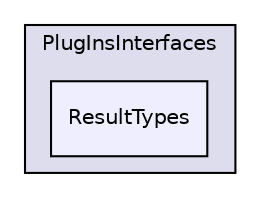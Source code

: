 digraph "C:/Users/ddieffenthaler/Desktop/SVN/source/greet-dev/main/PlugInsInterfaces/ResultTypes" {
  compound=true
  node [ fontsize="10", fontname="Helvetica"];
  edge [ labelfontsize="10", labelfontname="Helvetica"];
  subgraph clusterdir_94e7e0f9e27b79ced3190fb22e4ca476 {
    graph [ bgcolor="#ddddee", pencolor="black", label="PlugInsInterfaces" fontname="Helvetica", fontsize="10", URL="dir_94e7e0f9e27b79ced3190fb22e4ca476.html"]
  dir_50c3a2d947d6dcf348c5e79f66d8b09b [shape=box, label="ResultTypes", style="filled", fillcolor="#eeeeff", pencolor="black", URL="dir_50c3a2d947d6dcf348c5e79f66d8b09b.html"];
  }
}
